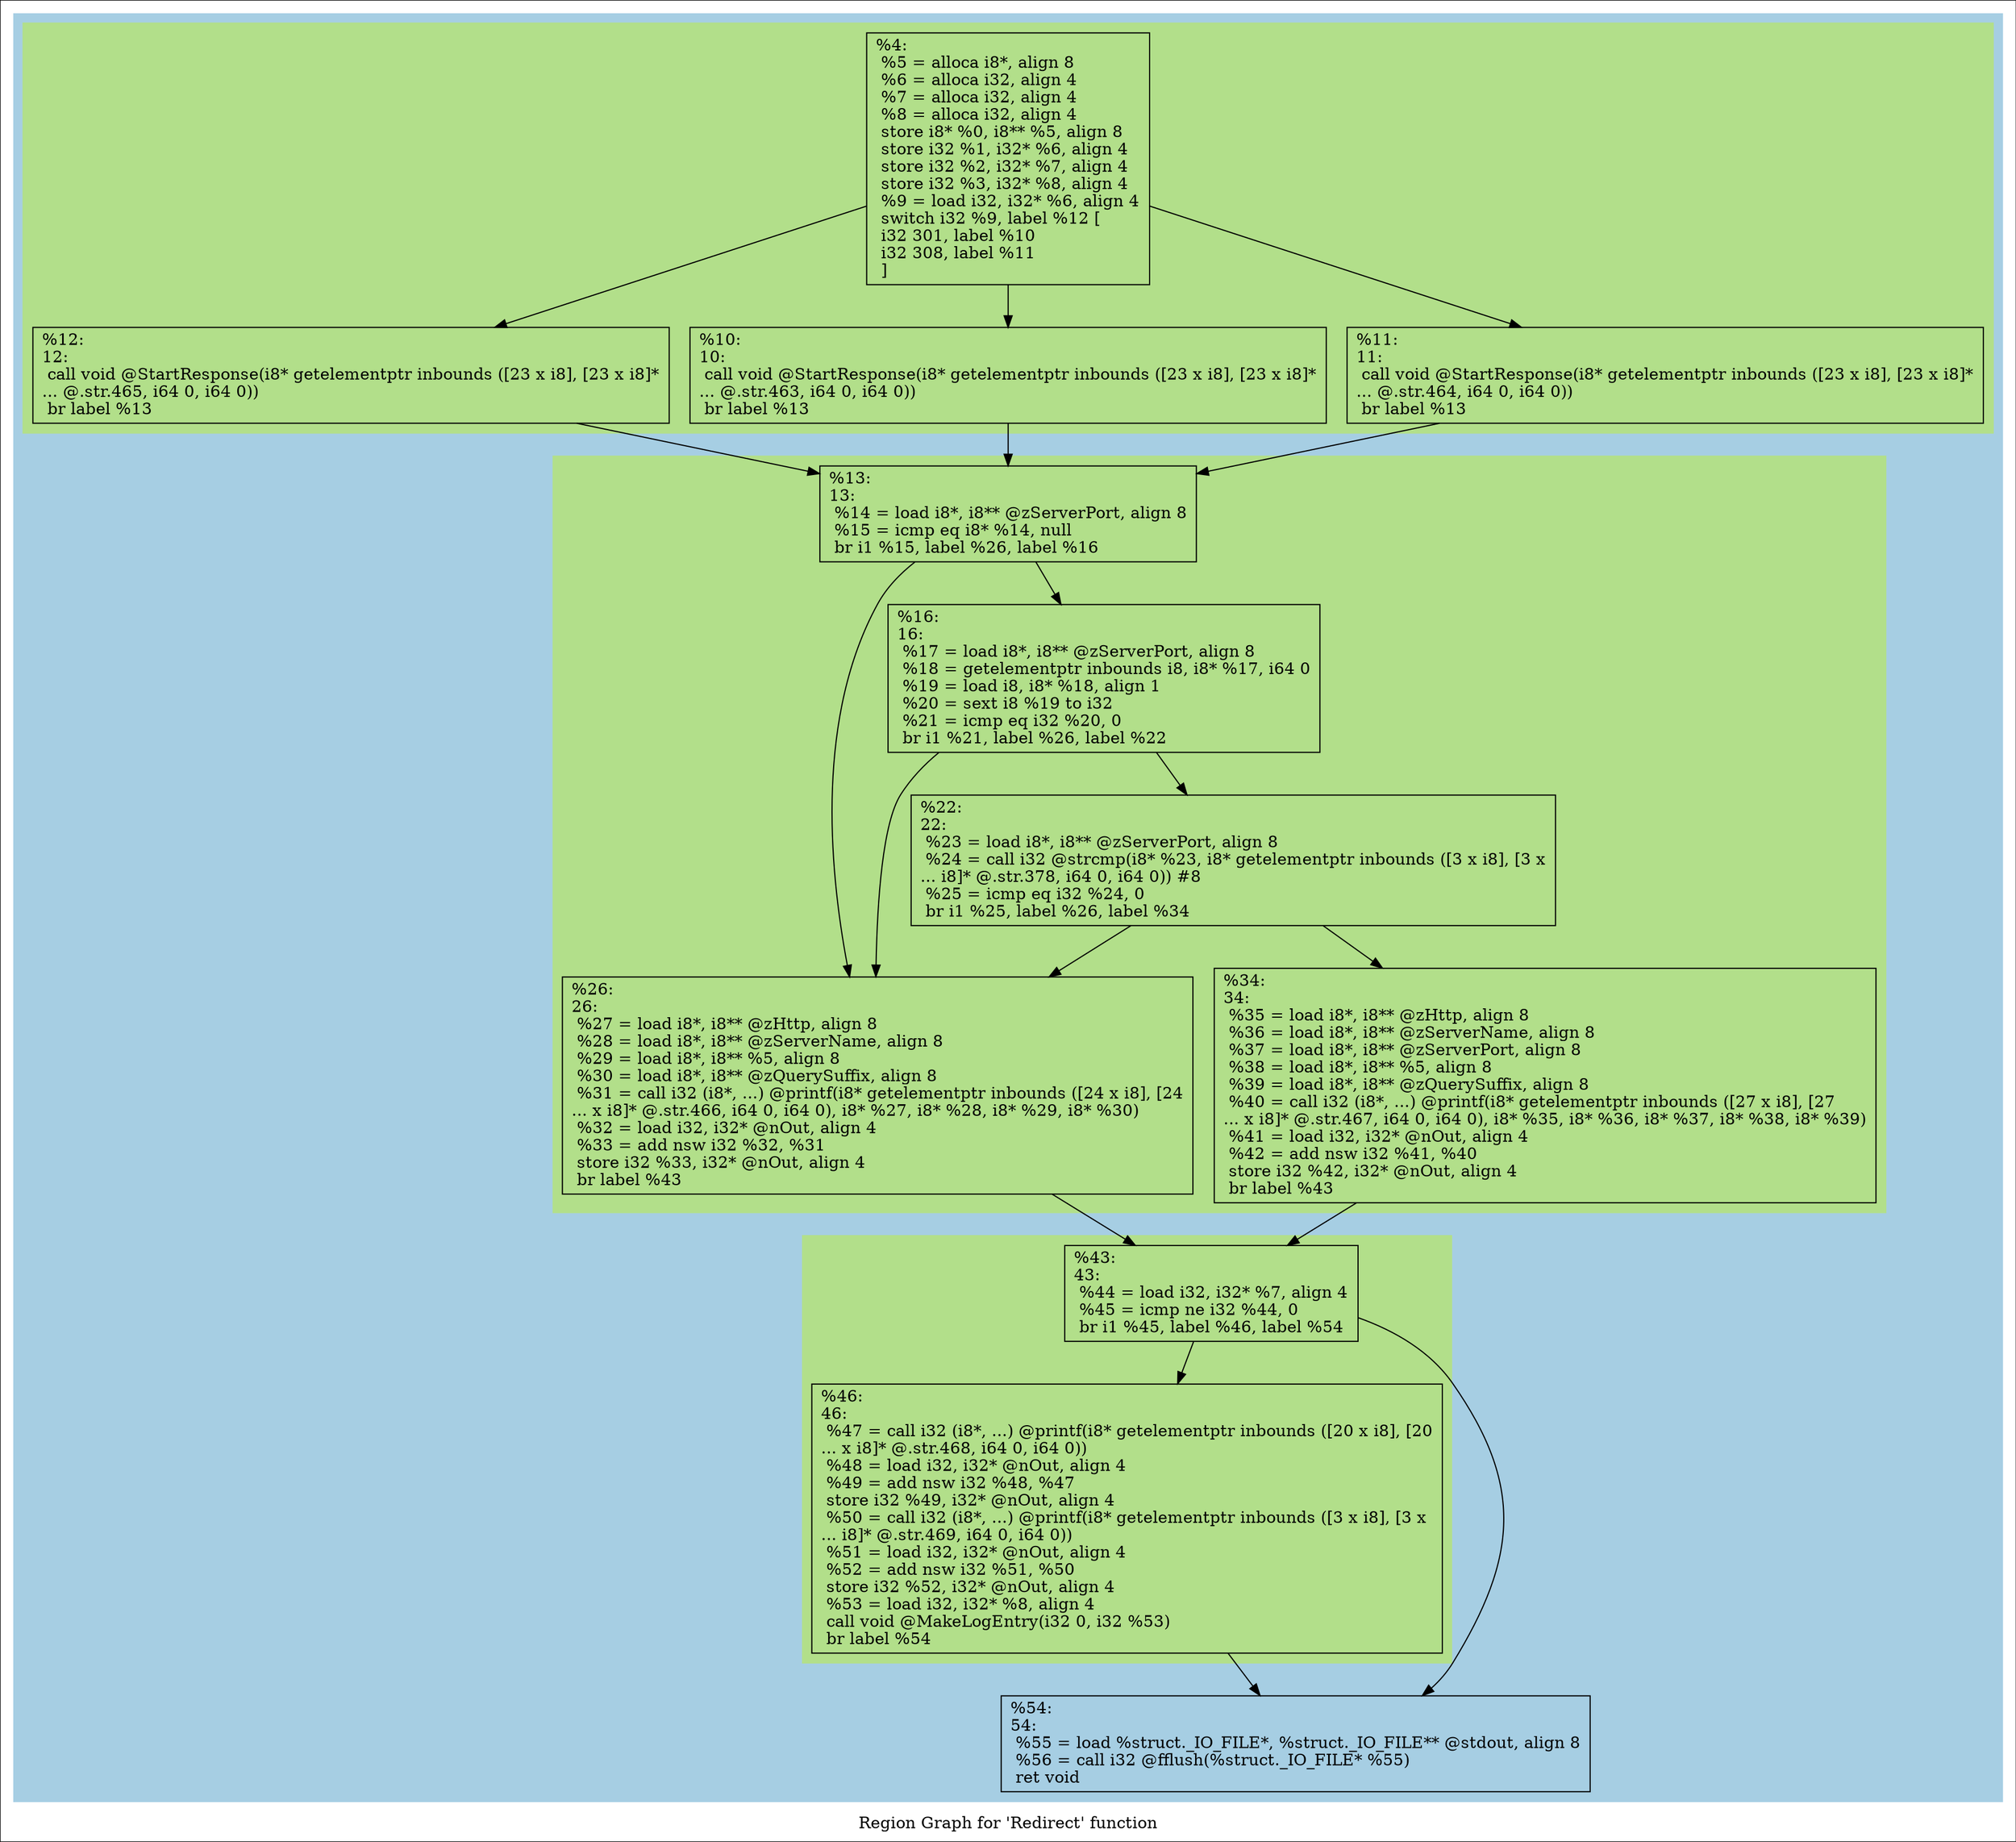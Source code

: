 digraph "Region Graph for 'Redirect' function" {
	label="Region Graph for 'Redirect' function";

	Node0xc16270 [shape=record,label="{%4:\l  %5 = alloca i8*, align 8\l  %6 = alloca i32, align 4\l  %7 = alloca i32, align 4\l  %8 = alloca i32, align 4\l  store i8* %0, i8** %5, align 8\l  store i32 %1, i32* %6, align 4\l  store i32 %2, i32* %7, align 4\l  store i32 %3, i32* %8, align 4\l  %9 = load i32, i32* %6, align 4\l  switch i32 %9, label %12 [\l    i32 301, label %10\l    i32 308, label %11\l  ]\l}"];
	Node0xc16270 -> Node0xc4d720;
	Node0xc16270 -> Node0xbd70c0;
	Node0xc16270 -> Node0xbdaca0;
	Node0xc4d720 [shape=record,label="{%12:\l12:                                               \l  call void @StartResponse(i8* getelementptr inbounds ([23 x i8], [23 x i8]*\l... @.str.465, i64 0, i64 0))\l  br label %13\l}"];
	Node0xc4d720 -> Node0xc342e0;
	Node0xc342e0 [shape=record,label="{%13:\l13:                                               \l  %14 = load i8*, i8** @zServerPort, align 8\l  %15 = icmp eq i8* %14, null\l  br i1 %15, label %26, label %16\l}"];
	Node0xc342e0 -> Node0xbe2710;
	Node0xc342e0 -> Node0xbe4da0;
	Node0xbe2710 [shape=record,label="{%26:\l26:                                               \l  %27 = load i8*, i8** @zHttp, align 8\l  %28 = load i8*, i8** @zServerName, align 8\l  %29 = load i8*, i8** %5, align 8\l  %30 = load i8*, i8** @zQuerySuffix, align 8\l  %31 = call i32 (i8*, ...) @printf(i8* getelementptr inbounds ([24 x i8], [24\l... x i8]* @.str.466, i64 0, i64 0), i8* %27, i8* %28, i8* %29, i8* %30)\l  %32 = load i32, i32* @nOut, align 4\l  %33 = add nsw i32 %32, %31\l  store i32 %33, i32* @nOut, align 4\l  br label %43\l}"];
	Node0xbe2710 -> Node0xc44c00;
	Node0xc44c00 [shape=record,label="{%43:\l43:                                               \l  %44 = load i32, i32* %7, align 4\l  %45 = icmp ne i32 %44, 0\l  br i1 %45, label %46, label %54\l}"];
	Node0xc44c00 -> Node0xc67420;
	Node0xc44c00 -> Node0xc68480;
	Node0xc67420 [shape=record,label="{%46:\l46:                                               \l  %47 = call i32 (i8*, ...) @printf(i8* getelementptr inbounds ([20 x i8], [20\l... x i8]* @.str.468, i64 0, i64 0))\l  %48 = load i32, i32* @nOut, align 4\l  %49 = add nsw i32 %48, %47\l  store i32 %49, i32* @nOut, align 4\l  %50 = call i32 (i8*, ...) @printf(i8* getelementptr inbounds ([3 x i8], [3 x\l... i8]* @.str.469, i64 0, i64 0))\l  %51 = load i32, i32* @nOut, align 4\l  %52 = add nsw i32 %51, %50\l  store i32 %52, i32* @nOut, align 4\l  %53 = load i32, i32* %8, align 4\l  call void @MakeLogEntry(i32 0, i32 %53)\l  br label %54\l}"];
	Node0xc67420 -> Node0xc68480;
	Node0xc68480 [shape=record,label="{%54:\l54:                                               \l  %55 = load %struct._IO_FILE*, %struct._IO_FILE** @stdout, align 8\l  %56 = call i32 @fflush(%struct._IO_FILE* %55)\l  ret void\l}"];
	Node0xbe4da0 [shape=record,label="{%16:\l16:                                               \l  %17 = load i8*, i8** @zServerPort, align 8\l  %18 = getelementptr inbounds i8, i8* %17, i64 0\l  %19 = load i8, i8* %18, align 1\l  %20 = sext i8 %19 to i32\l  %21 = icmp eq i32 %20, 0\l  br i1 %21, label %26, label %22\l}"];
	Node0xbe4da0 -> Node0xbe2710;
	Node0xbe4da0 -> Node0xc28ec0;
	Node0xc28ec0 [shape=record,label="{%22:\l22:                                               \l  %23 = load i8*, i8** @zServerPort, align 8\l  %24 = call i32 @strcmp(i8* %23, i8* getelementptr inbounds ([3 x i8], [3 x\l... i8]* @.str.378, i64 0, i64 0)) #8\l  %25 = icmp eq i32 %24, 0\l  br i1 %25, label %26, label %34\l}"];
	Node0xc28ec0 -> Node0xbe2710;
	Node0xc28ec0 -> Node0xc694e0;
	Node0xc694e0 [shape=record,label="{%34:\l34:                                               \l  %35 = load i8*, i8** @zHttp, align 8\l  %36 = load i8*, i8** @zServerName, align 8\l  %37 = load i8*, i8** @zServerPort, align 8\l  %38 = load i8*, i8** %5, align 8\l  %39 = load i8*, i8** @zQuerySuffix, align 8\l  %40 = call i32 (i8*, ...) @printf(i8* getelementptr inbounds ([27 x i8], [27\l... x i8]* @.str.467, i64 0, i64 0), i8* %35, i8* %36, i8* %37, i8* %38, i8* %39)\l  %41 = load i32, i32* @nOut, align 4\l  %42 = add nsw i32 %41, %40\l  store i32 %42, i32* @nOut, align 4\l  br label %43\l}"];
	Node0xc694e0 -> Node0xc44c00;
	Node0xbd70c0 [shape=record,label="{%10:\l10:                                               \l  call void @StartResponse(i8* getelementptr inbounds ([23 x i8], [23 x i8]*\l... @.str.463, i64 0, i64 0))\l  br label %13\l}"];
	Node0xbd70c0 -> Node0xc342e0;
	Node0xbdaca0 [shape=record,label="{%11:\l11:                                               \l  call void @StartResponse(i8* getelementptr inbounds ([23 x i8], [23 x i8]*\l... @.str.464, i64 0, i64 0))\l  br label %13\l}"];
	Node0xbdaca0 -> Node0xc342e0;
	colorscheme = "paired12"
        subgraph cluster_0xb475c0 {
          label = "";
          style = filled;
          color = 1
          subgraph cluster_0xb6b2c0 {
            label = "";
            style = filled;
            color = 3
            Node0xc16270;
            Node0xc4d720;
            Node0xbd70c0;
            Node0xbdaca0;
          }
          subgraph cluster_0xc22700 {
            label = "";
            style = filled;
            color = 3
            Node0xc342e0;
            Node0xbe2710;
            Node0xbe4da0;
            Node0xc28ec0;
            Node0xc694e0;
          }
          subgraph cluster_0xc5f100 {
            label = "";
            style = filled;
            color = 3
            Node0xc44c00;
            Node0xc67420;
          }
          Node0xc68480;
        }
}
